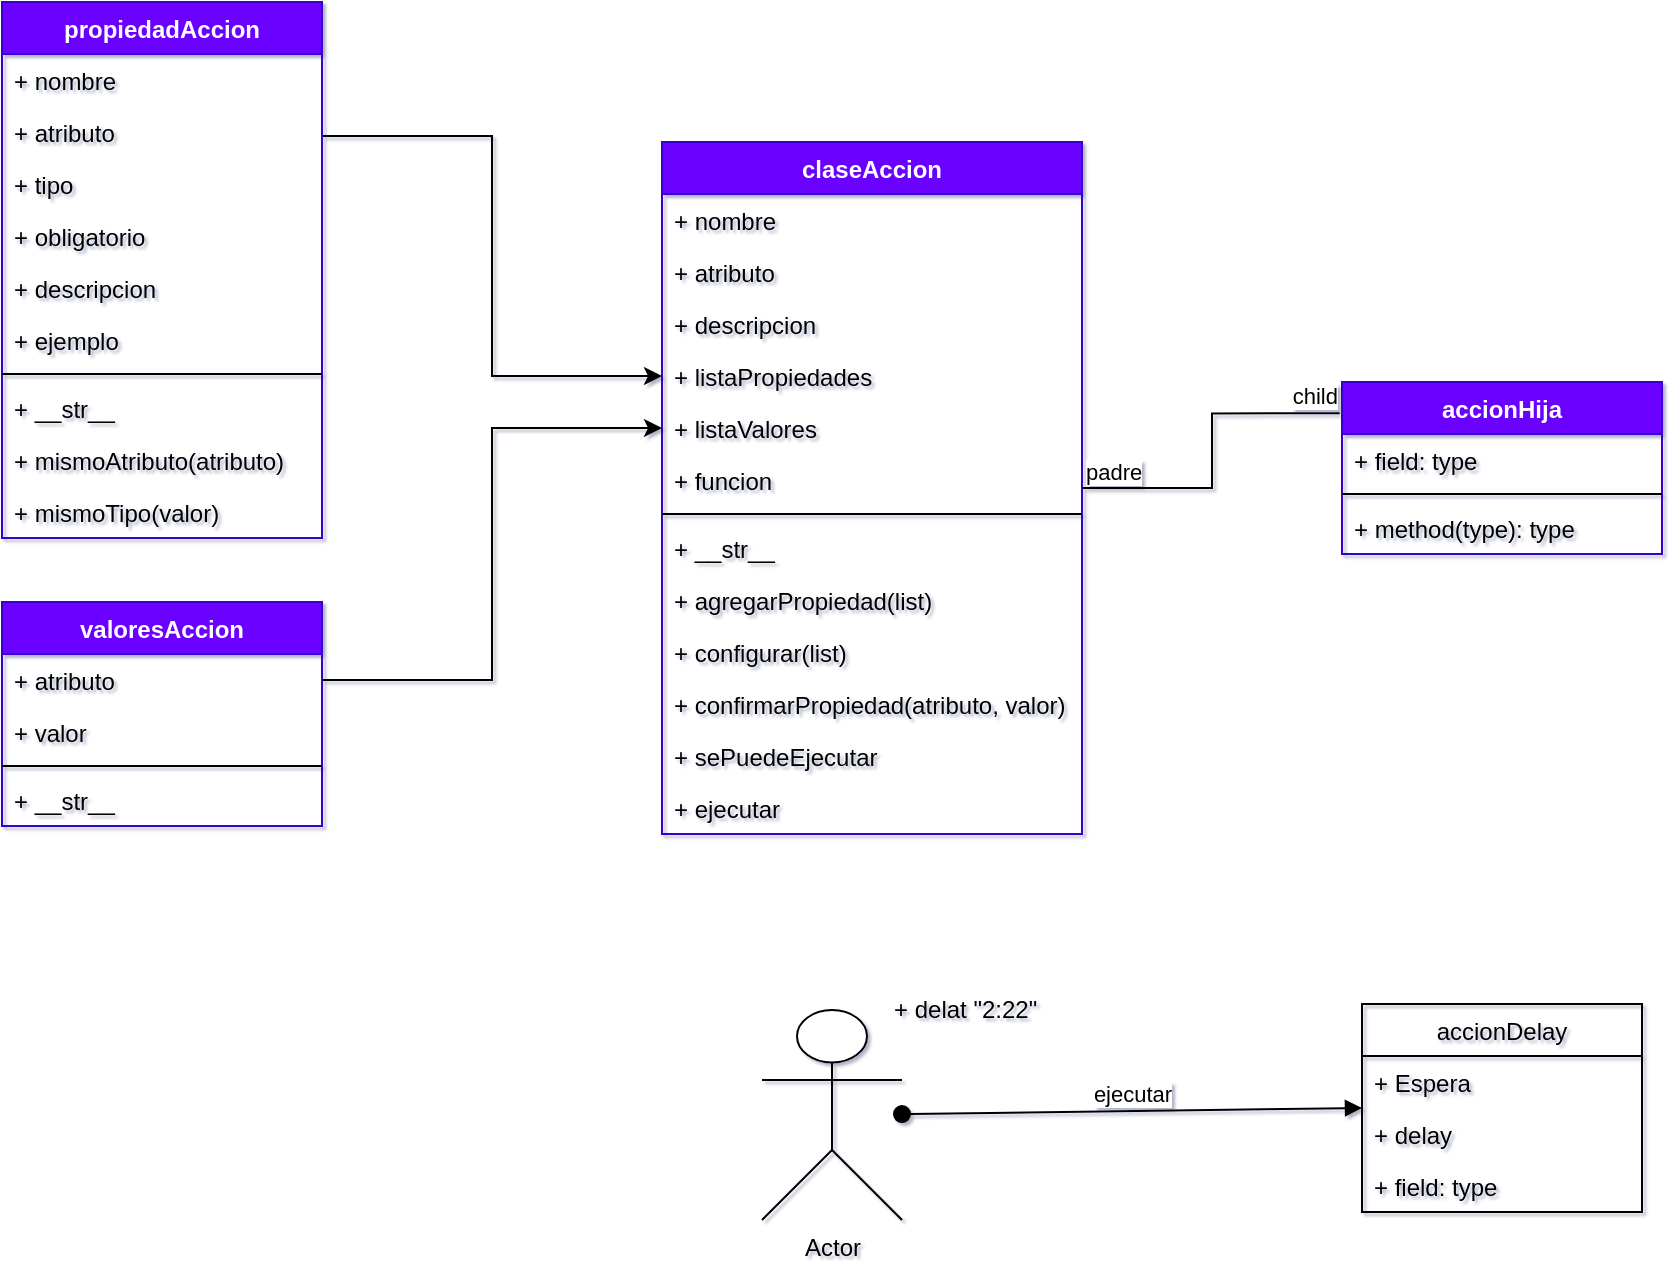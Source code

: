 <mxfile version="16.5.1" type="device" pages="3"><diagram id="oi2iz0X989WS_UaKnVyM" name="Acciones"><mxGraphModel dx="1810" dy="622" grid="1" gridSize="10" guides="1" tooltips="1" connect="1" arrows="1" fold="1" page="1" pageScale="1" pageWidth="827" pageHeight="1169" background="none" math="0" shadow="1"><root><mxCell id="0"/><mxCell id="1" parent="0"/><mxCell id="Bm__FHMcsAavg-5PUhwT-17" style="edgeStyle=orthogonalEdgeStyle;rounded=0;orthogonalLoop=1;jettySize=auto;html=1;exitX=1;exitY=0.25;exitDx=0;exitDy=0;entryX=0;entryY=0.5;entryDx=0;entryDy=0;" parent="1" source="20O0wSMIi-ON0SRybs83-5" target="bi9E89BjMJmNheQijfF9-7" edge="1"><mxGeometry relative="1" as="geometry"/></mxCell><mxCell id="20O0wSMIi-ON0SRybs83-5" value="propiedadAccion" style="swimlane;fontStyle=1;align=center;verticalAlign=top;childLayout=stackLayout;horizontal=1;startSize=26;horizontalStack=0;resizeParent=1;resizeParentMax=0;resizeLast=0;collapsible=1;marginBottom=0;fillColor=#6a00ff;fontColor=#ffffff;strokeColor=#3700CC;" parent="1" vertex="1"><mxGeometry x="-650" y="100" width="160" height="268" as="geometry"/></mxCell><mxCell id="20O0wSMIi-ON0SRybs83-6" value="+ nombre" style="text;strokeColor=none;fillColor=none;align=left;verticalAlign=top;spacingLeft=4;spacingRight=4;overflow=hidden;rotatable=0;points=[[0,0.5],[1,0.5]];portConstraint=eastwest;" parent="20O0wSMIi-ON0SRybs83-5" vertex="1"><mxGeometry y="26" width="160" height="26" as="geometry"/></mxCell><mxCell id="bi9E89BjMJmNheQijfF9-1" value="+ atributo" style="text;strokeColor=none;fillColor=none;align=left;verticalAlign=top;spacingLeft=4;spacingRight=4;overflow=hidden;rotatable=0;points=[[0,0.5],[1,0.5]];portConstraint=eastwest;" parent="20O0wSMIi-ON0SRybs83-5" vertex="1"><mxGeometry y="52" width="160" height="26" as="geometry"/></mxCell><mxCell id="bi9E89BjMJmNheQijfF9-2" value="+ tipo" style="text;strokeColor=none;fillColor=none;align=left;verticalAlign=top;spacingLeft=4;spacingRight=4;overflow=hidden;rotatable=0;points=[[0,0.5],[1,0.5]];portConstraint=eastwest;" parent="20O0wSMIi-ON0SRybs83-5" vertex="1"><mxGeometry y="78" width="160" height="26" as="geometry"/></mxCell><mxCell id="bi9E89BjMJmNheQijfF9-3" value="+ obligatorio" style="text;strokeColor=none;fillColor=none;align=left;verticalAlign=top;spacingLeft=4;spacingRight=4;overflow=hidden;rotatable=0;points=[[0,0.5],[1,0.5]];portConstraint=eastwest;" parent="20O0wSMIi-ON0SRybs83-5" vertex="1"><mxGeometry y="104" width="160" height="26" as="geometry"/></mxCell><mxCell id="bi9E89BjMJmNheQijfF9-4" value="+ descripcion" style="text;strokeColor=none;fillColor=none;align=left;verticalAlign=top;spacingLeft=4;spacingRight=4;overflow=hidden;rotatable=0;points=[[0,0.5],[1,0.5]];portConstraint=eastwest;" parent="20O0wSMIi-ON0SRybs83-5" vertex="1"><mxGeometry y="130" width="160" height="26" as="geometry"/></mxCell><mxCell id="Bm__FHMcsAavg-5PUhwT-12" value="+ ejemplo" style="text;strokeColor=none;fillColor=none;align=left;verticalAlign=top;spacingLeft=4;spacingRight=4;overflow=hidden;rotatable=0;points=[[0,0.5],[1,0.5]];portConstraint=eastwest;" parent="20O0wSMIi-ON0SRybs83-5" vertex="1"><mxGeometry y="156" width="160" height="26" as="geometry"/></mxCell><mxCell id="20O0wSMIi-ON0SRybs83-7" value="" style="line;strokeWidth=1;fillColor=none;align=left;verticalAlign=middle;spacingTop=-1;spacingLeft=3;spacingRight=3;rotatable=0;labelPosition=right;points=[];portConstraint=eastwest;" parent="20O0wSMIi-ON0SRybs83-5" vertex="1"><mxGeometry y="182" width="160" height="8" as="geometry"/></mxCell><mxCell id="20O0wSMIi-ON0SRybs83-8" value="+ __str__" style="text;strokeColor=none;fillColor=none;align=left;verticalAlign=top;spacingLeft=4;spacingRight=4;overflow=hidden;rotatable=0;points=[[0,0.5],[1,0.5]];portConstraint=eastwest;" parent="20O0wSMIi-ON0SRybs83-5" vertex="1"><mxGeometry y="190" width="160" height="26" as="geometry"/></mxCell><mxCell id="Bm__FHMcsAavg-5PUhwT-13" value="+ mismoAtributo(atributo)" style="text;strokeColor=none;fillColor=none;align=left;verticalAlign=top;spacingLeft=4;spacingRight=4;overflow=hidden;rotatable=0;points=[[0,0.5],[1,0.5]];portConstraint=eastwest;" parent="20O0wSMIi-ON0SRybs83-5" vertex="1"><mxGeometry y="216" width="160" height="26" as="geometry"/></mxCell><mxCell id="Bm__FHMcsAavg-5PUhwT-15" value="+ mismoTipo(valor)" style="text;strokeColor=none;fillColor=none;align=left;verticalAlign=top;spacingLeft=4;spacingRight=4;overflow=hidden;rotatable=0;points=[[0,0.5],[1,0.5]];portConstraint=eastwest;" parent="20O0wSMIi-ON0SRybs83-5" vertex="1"><mxGeometry y="242" width="160" height="26" as="geometry"/></mxCell><mxCell id="20O0wSMIi-ON0SRybs83-9" value="claseAccion" style="swimlane;fontStyle=1;align=center;verticalAlign=top;childLayout=stackLayout;horizontal=1;startSize=26;horizontalStack=0;resizeParent=1;resizeParentMax=0;resizeLast=0;collapsible=1;marginBottom=0;fillColor=#6a00ff;fontColor=#ffffff;strokeColor=#3700CC;" parent="1" vertex="1"><mxGeometry x="-320" y="170" width="210" height="346" as="geometry"/></mxCell><mxCell id="20O0wSMIi-ON0SRybs83-10" value="+ nombre" style="text;strokeColor=none;fillColor=none;align=left;verticalAlign=top;spacingLeft=4;spacingRight=4;overflow=hidden;rotatable=0;points=[[0,0.5],[1,0.5]];portConstraint=eastwest;" parent="20O0wSMIi-ON0SRybs83-9" vertex="1"><mxGeometry y="26" width="210" height="26" as="geometry"/></mxCell><mxCell id="bi9E89BjMJmNheQijfF9-5" value="+ atributo" style="text;strokeColor=none;fillColor=none;align=left;verticalAlign=top;spacingLeft=4;spacingRight=4;overflow=hidden;rotatable=0;points=[[0,0.5],[1,0.5]];portConstraint=eastwest;" parent="20O0wSMIi-ON0SRybs83-9" vertex="1"><mxGeometry y="52" width="210" height="26" as="geometry"/></mxCell><mxCell id="bi9E89BjMJmNheQijfF9-6" value="+ descripcion" style="text;strokeColor=none;fillColor=none;align=left;verticalAlign=top;spacingLeft=4;spacingRight=4;overflow=hidden;rotatable=0;points=[[0,0.5],[1,0.5]];portConstraint=eastwest;" parent="20O0wSMIi-ON0SRybs83-9" vertex="1"><mxGeometry y="78" width="210" height="26" as="geometry"/></mxCell><mxCell id="bi9E89BjMJmNheQijfF9-7" value="+ listaPropiedades" style="text;strokeColor=none;fillColor=none;align=left;verticalAlign=top;spacingLeft=4;spacingRight=4;overflow=hidden;rotatable=0;points=[[0,0.5],[1,0.5]];portConstraint=eastwest;" parent="20O0wSMIi-ON0SRybs83-9" vertex="1"><mxGeometry y="104" width="210" height="26" as="geometry"/></mxCell><mxCell id="bQPREwww1oFMUpssGbvb-16" value="+ listaValores" style="text;strokeColor=none;fillColor=none;align=left;verticalAlign=top;spacingLeft=4;spacingRight=4;overflow=hidden;rotatable=0;points=[[0,0.5],[1,0.5]];portConstraint=eastwest;" parent="20O0wSMIi-ON0SRybs83-9" vertex="1"><mxGeometry y="130" width="210" height="26" as="geometry"/></mxCell><mxCell id="Bm__FHMcsAavg-5PUhwT-3" value="+ funcion" style="text;strokeColor=none;fillColor=none;align=left;verticalAlign=top;spacingLeft=4;spacingRight=4;overflow=hidden;rotatable=0;points=[[0,0.5],[1,0.5]];portConstraint=eastwest;" parent="20O0wSMIi-ON0SRybs83-9" vertex="1"><mxGeometry y="156" width="210" height="26" as="geometry"/></mxCell><mxCell id="20O0wSMIi-ON0SRybs83-11" value="" style="line;strokeWidth=1;fillColor=none;align=left;verticalAlign=middle;spacingTop=-1;spacingLeft=3;spacingRight=3;rotatable=0;labelPosition=right;points=[];portConstraint=eastwest;" parent="20O0wSMIi-ON0SRybs83-9" vertex="1"><mxGeometry y="182" width="210" height="8" as="geometry"/></mxCell><mxCell id="bi9E89BjMJmNheQijfF9-9" value="+ __str__" style="text;strokeColor=none;fillColor=none;align=left;verticalAlign=top;spacingLeft=4;spacingRight=4;overflow=hidden;rotatable=0;points=[[0,0.5],[1,0.5]];portConstraint=eastwest;" parent="20O0wSMIi-ON0SRybs83-9" vertex="1"><mxGeometry y="190" width="210" height="26" as="geometry"/></mxCell><mxCell id="20O0wSMIi-ON0SRybs83-12" value="+ agregarPropiedad(list)" style="text;strokeColor=none;fillColor=none;align=left;verticalAlign=top;spacingLeft=4;spacingRight=4;overflow=hidden;rotatable=0;points=[[0,0.5],[1,0.5]];portConstraint=eastwest;" parent="20O0wSMIi-ON0SRybs83-9" vertex="1"><mxGeometry y="216" width="210" height="26" as="geometry"/></mxCell><mxCell id="Bm__FHMcsAavg-5PUhwT-2" value="+ configurar(list)" style="text;strokeColor=none;fillColor=none;align=left;verticalAlign=top;spacingLeft=4;spacingRight=4;overflow=hidden;rotatable=0;points=[[0,0.5],[1,0.5]];portConstraint=eastwest;" parent="20O0wSMIi-ON0SRybs83-9" vertex="1"><mxGeometry y="242" width="210" height="26" as="geometry"/></mxCell><mxCell id="Bm__FHMcsAavg-5PUhwT-4" value="+ confirmarPropiedad(atributo, valor)" style="text;strokeColor=none;fillColor=none;align=left;verticalAlign=top;spacingLeft=4;spacingRight=4;overflow=hidden;rotatable=0;points=[[0,0.5],[1,0.5]];portConstraint=eastwest;" parent="20O0wSMIi-ON0SRybs83-9" vertex="1"><mxGeometry y="268" width="210" height="26" as="geometry"/></mxCell><mxCell id="Bm__FHMcsAavg-5PUhwT-1" value="+ sePuedeEjecutar" style="text;strokeColor=none;fillColor=none;align=left;verticalAlign=top;spacingLeft=4;spacingRight=4;overflow=hidden;rotatable=0;points=[[0,0.5],[1,0.5]];portConstraint=eastwest;" parent="20O0wSMIi-ON0SRybs83-9" vertex="1"><mxGeometry y="294" width="210" height="26" as="geometry"/></mxCell><mxCell id="bQPREwww1oFMUpssGbvb-8" value="+ ejecutar" style="text;strokeColor=none;fillColor=none;align=left;verticalAlign=top;spacingLeft=4;spacingRight=4;overflow=hidden;rotatable=0;points=[[0,0.5],[1,0.5]];portConstraint=eastwest;" parent="20O0wSMIi-ON0SRybs83-9" vertex="1"><mxGeometry y="320" width="210" height="26" as="geometry"/></mxCell><mxCell id="bQPREwww1oFMUpssGbvb-1" value="accionHija" style="swimlane;fontStyle=1;align=center;verticalAlign=top;childLayout=stackLayout;horizontal=1;startSize=26;horizontalStack=0;resizeParent=1;resizeParentMax=0;resizeLast=0;collapsible=1;marginBottom=0;fillColor=#6a00ff;fontColor=#ffffff;strokeColor=#3700CC;" parent="1" vertex="1"><mxGeometry x="20" y="290" width="160" height="86" as="geometry"/></mxCell><mxCell id="bQPREwww1oFMUpssGbvb-2" value="+ field: type" style="text;strokeColor=none;fillColor=none;align=left;verticalAlign=top;spacingLeft=4;spacingRight=4;overflow=hidden;rotatable=0;points=[[0,0.5],[1,0.5]];portConstraint=eastwest;" parent="bQPREwww1oFMUpssGbvb-1" vertex="1"><mxGeometry y="26" width="160" height="26" as="geometry"/></mxCell><mxCell id="bQPREwww1oFMUpssGbvb-3" value="" style="line;strokeWidth=1;fillColor=none;align=left;verticalAlign=middle;spacingTop=-1;spacingLeft=3;spacingRight=3;rotatable=0;labelPosition=right;points=[];portConstraint=eastwest;" parent="bQPREwww1oFMUpssGbvb-1" vertex="1"><mxGeometry y="52" width="160" height="8" as="geometry"/></mxCell><mxCell id="bQPREwww1oFMUpssGbvb-4" value="+ method(type): type" style="text;strokeColor=none;fillColor=none;align=left;verticalAlign=top;spacingLeft=4;spacingRight=4;overflow=hidden;rotatable=0;points=[[0,0.5],[1,0.5]];portConstraint=eastwest;" parent="bQPREwww1oFMUpssGbvb-1" vertex="1"><mxGeometry y="60" width="160" height="26" as="geometry"/></mxCell><mxCell id="bQPREwww1oFMUpssGbvb-5" value="" style="endArrow=none;html=1;edgeStyle=orthogonalEdgeStyle;rounded=0;entryX=-0.007;entryY=0.182;entryDx=0;entryDy=0;entryPerimeter=0;" parent="1" source="20O0wSMIi-ON0SRybs83-9" target="bQPREwww1oFMUpssGbvb-1" edge="1"><mxGeometry relative="1" as="geometry"><mxPoint x="-80" y="210" as="sourcePoint"/><mxPoint y="301" as="targetPoint"/></mxGeometry></mxCell><mxCell id="bQPREwww1oFMUpssGbvb-6" value="padre" style="edgeLabel;resizable=0;html=1;align=left;verticalAlign=bottom;" parent="bQPREwww1oFMUpssGbvb-5" connectable="0" vertex="1"><mxGeometry x="-1" relative="1" as="geometry"/></mxCell><mxCell id="bQPREwww1oFMUpssGbvb-7" value="child" style="edgeLabel;resizable=0;html=1;align=right;verticalAlign=bottom;" parent="bQPREwww1oFMUpssGbvb-5" connectable="0" vertex="1"><mxGeometry x="1" relative="1" as="geometry"/></mxCell><mxCell id="bQPREwww1oFMUpssGbvb-9" value="accionDelay" style="swimlane;fontStyle=0;childLayout=stackLayout;horizontal=1;startSize=26;fillColor=none;horizontalStack=0;resizeParent=1;resizeParentMax=0;resizeLast=0;collapsible=1;marginBottom=0;" parent="1" vertex="1"><mxGeometry x="30" y="601" width="140" height="104" as="geometry"><mxRectangle x="210" y="290" width="90" height="26" as="alternateBounds"/></mxGeometry></mxCell><mxCell id="bQPREwww1oFMUpssGbvb-10" value="+ Espera" style="text;strokeColor=none;fillColor=none;align=left;verticalAlign=top;spacingLeft=4;spacingRight=4;overflow=hidden;rotatable=0;points=[[0,0.5],[1,0.5]];portConstraint=eastwest;" parent="bQPREwww1oFMUpssGbvb-9" vertex="1"><mxGeometry y="26" width="140" height="26" as="geometry"/></mxCell><mxCell id="bQPREwww1oFMUpssGbvb-11" value="+ delay" style="text;strokeColor=none;fillColor=none;align=left;verticalAlign=top;spacingLeft=4;spacingRight=4;overflow=hidden;rotatable=0;points=[[0,0.5],[1,0.5]];portConstraint=eastwest;" parent="bQPREwww1oFMUpssGbvb-9" vertex="1"><mxGeometry y="52" width="140" height="26" as="geometry"/></mxCell><mxCell id="bQPREwww1oFMUpssGbvb-12" value="+ field: type" style="text;strokeColor=none;fillColor=none;align=left;verticalAlign=top;spacingLeft=4;spacingRight=4;overflow=hidden;rotatable=0;points=[[0,0.5],[1,0.5]];portConstraint=eastwest;" parent="bQPREwww1oFMUpssGbvb-9" vertex="1"><mxGeometry y="78" width="140" height="26" as="geometry"/></mxCell><mxCell id="bQPREwww1oFMUpssGbvb-13" value="Actor" style="shape=umlActor;verticalLabelPosition=bottom;verticalAlign=top;html=1;" parent="1" vertex="1"><mxGeometry x="-270" y="604" width="70" height="105" as="geometry"/></mxCell><mxCell id="bQPREwww1oFMUpssGbvb-14" value="ejecutar" style="html=1;verticalAlign=bottom;startArrow=oval;startFill=1;endArrow=block;startSize=8;rounded=0;entryX=0;entryY=0.5;entryDx=0;entryDy=0;" parent="1" source="bQPREwww1oFMUpssGbvb-13" target="bQPREwww1oFMUpssGbvb-9" edge="1"><mxGeometry width="60" relative="1" as="geometry"><mxPoint x="-150" y="550" as="sourcePoint"/><mxPoint x="-90" y="550" as="targetPoint"/></mxGeometry></mxCell><mxCell id="bQPREwww1oFMUpssGbvb-15" value="+ delat &quot;2:22&quot;" style="text;strokeColor=none;fillColor=none;align=left;verticalAlign=top;spacingLeft=4;spacingRight=4;overflow=hidden;rotatable=0;points=[[0,0.5],[1,0.5]];portConstraint=eastwest;" parent="1" vertex="1"><mxGeometry x="-210" y="590" width="100" height="26" as="geometry"/></mxCell><mxCell id="bQPREwww1oFMUpssGbvb-17" value="valoresAccion" style="swimlane;fontStyle=1;align=center;verticalAlign=top;childLayout=stackLayout;horizontal=1;startSize=26;horizontalStack=0;resizeParent=1;resizeParentMax=0;resizeLast=0;collapsible=1;marginBottom=0;fillColor=#6a00ff;fontColor=#ffffff;strokeColor=#3700CC;" parent="1" vertex="1"><mxGeometry x="-650" y="400" width="160" height="112" as="geometry"/></mxCell><mxCell id="bQPREwww1oFMUpssGbvb-18" value="+ atributo" style="text;strokeColor=none;fillColor=none;align=left;verticalAlign=top;spacingLeft=4;spacingRight=4;overflow=hidden;rotatable=0;points=[[0,0.5],[1,0.5]];portConstraint=eastwest;" parent="bQPREwww1oFMUpssGbvb-17" vertex="1"><mxGeometry y="26" width="160" height="26" as="geometry"/></mxCell><mxCell id="bQPREwww1oFMUpssGbvb-21" value="+ valor" style="text;strokeColor=none;fillColor=none;align=left;verticalAlign=top;spacingLeft=4;spacingRight=4;overflow=hidden;rotatable=0;points=[[0,0.5],[1,0.5]];portConstraint=eastwest;" parent="bQPREwww1oFMUpssGbvb-17" vertex="1"><mxGeometry y="52" width="160" height="26" as="geometry"/></mxCell><mxCell id="bQPREwww1oFMUpssGbvb-19" value="" style="line;strokeWidth=1;fillColor=none;align=left;verticalAlign=middle;spacingTop=-1;spacingLeft=3;spacingRight=3;rotatable=0;labelPosition=right;points=[];portConstraint=eastwest;" parent="bQPREwww1oFMUpssGbvb-17" vertex="1"><mxGeometry y="78" width="160" height="8" as="geometry"/></mxCell><mxCell id="bQPREwww1oFMUpssGbvb-20" value="+ __str__" style="text;strokeColor=none;fillColor=none;align=left;verticalAlign=top;spacingLeft=4;spacingRight=4;overflow=hidden;rotatable=0;points=[[0,0.5],[1,0.5]];portConstraint=eastwest;" parent="bQPREwww1oFMUpssGbvb-17" vertex="1"><mxGeometry y="86" width="160" height="26" as="geometry"/></mxCell><mxCell id="Bm__FHMcsAavg-5PUhwT-14" style="edgeStyle=orthogonalEdgeStyle;rounded=0;orthogonalLoop=1;jettySize=auto;html=1;exitX=1;exitY=0.5;exitDx=0;exitDy=0;" parent="1" source="bQPREwww1oFMUpssGbvb-18" target="bQPREwww1oFMUpssGbvb-16" edge="1"><mxGeometry relative="1" as="geometry"/></mxCell></root></mxGraphModel></diagram><diagram id="AsilnWkD_nKg9oxNhaEv" name="Folder"><mxGraphModel dx="983" dy="622" grid="1" gridSize="10" guides="1" tooltips="1" connect="1" arrows="1" fold="1" page="1" pageScale="1" pageWidth="850" pageHeight="1400" math="0" shadow="0"><root><mxCell id="oh8pUgTOBd6Ypek4nAEk-0"/><mxCell id="oh8pUgTOBd6Ypek4nAEk-1" parent="oh8pUgTOBd6Ypek4nAEk-0"/><mxCell id="oh8pUgTOBd6Ypek4nAEk-7" style="edgeStyle=orthogonalEdgeStyle;rounded=0;orthogonalLoop=1;jettySize=auto;html=1;exitX=0.5;exitY=1;exitDx=0;exitDy=0;entryX=0.5;entryY=0;entryDx=0;entryDy=0;" parent="oh8pUgTOBd6Ypek4nAEk-1" source="oh8pUgTOBd6Ypek4nAEk-2" target="oh8pUgTOBd6Ypek4nAEk-3" edge="1"><mxGeometry relative="1" as="geometry"/></mxCell><mxCell id="oh8pUgTOBd6Ypek4nAEk-8" style="edgeStyle=orthogonalEdgeStyle;rounded=0;orthogonalLoop=1;jettySize=auto;html=1;exitX=0.5;exitY=1;exitDx=0;exitDy=0;entryX=0.5;entryY=0;entryDx=0;entryDy=0;" parent="oh8pUgTOBd6Ypek4nAEk-1" source="oh8pUgTOBd6Ypek4nAEk-2" target="oh8pUgTOBd6Ypek4nAEk-4" edge="1"><mxGeometry relative="1" as="geometry"/></mxCell><mxCell id="oh8pUgTOBd6Ypek4nAEk-9" style="edgeStyle=orthogonalEdgeStyle;rounded=0;orthogonalLoop=1;jettySize=auto;html=1;exitX=0.5;exitY=1;exitDx=0;exitDy=0;entryX=0.5;entryY=0;entryDx=0;entryDy=0;" parent="oh8pUgTOBd6Ypek4nAEk-1" source="oh8pUgTOBd6Ypek4nAEk-2" target="oh8pUgTOBd6Ypek4nAEk-5" edge="1"><mxGeometry relative="1" as="geometry"/></mxCell><mxCell id="oh8pUgTOBd6Ypek4nAEk-10" style="edgeStyle=orthogonalEdgeStyle;rounded=0;orthogonalLoop=1;jettySize=auto;html=1;exitX=0.5;exitY=1;exitDx=0;exitDy=0;entryX=0.5;entryY=0;entryDx=0;entryDy=0;" parent="oh8pUgTOBd6Ypek4nAEk-1" source="oh8pUgTOBd6Ypek4nAEk-2" target="oh8pUgTOBd6Ypek4nAEk-6" edge="1"><mxGeometry relative="1" as="geometry"/></mxCell><mxCell id="oh8pUgTOBd6Ypek4nAEk-2" value="perfil" style="ellipse;whiteSpace=wrap;html=1;aspect=fixed;" parent="oh8pUgTOBd6Ypek4nAEk-1" vertex="1"><mxGeometry x="350" y="220" width="80" height="80" as="geometry"/></mxCell><mxCell id="oh8pUgTOBd6Ypek4nAEk-3" value="" style="ellipse;whiteSpace=wrap;html=1;aspect=fixed;" parent="oh8pUgTOBd6Ypek4nAEk-1" vertex="1"><mxGeometry x="160" y="380" width="80" height="80" as="geometry"/></mxCell><mxCell id="oh8pUgTOBd6Ypek4nAEk-14" style="edgeStyle=orthogonalEdgeStyle;rounded=0;orthogonalLoop=1;jettySize=auto;html=1;exitX=0.5;exitY=1;exitDx=0;exitDy=0;entryX=0.5;entryY=0;entryDx=0;entryDy=0;" parent="oh8pUgTOBd6Ypek4nAEk-1" source="oh8pUgTOBd6Ypek4nAEk-4" target="oh8pUgTOBd6Ypek4nAEk-11" edge="1"><mxGeometry relative="1" as="geometry"/></mxCell><mxCell id="oh8pUgTOBd6Ypek4nAEk-15" style="edgeStyle=orthogonalEdgeStyle;rounded=0;orthogonalLoop=1;jettySize=auto;html=1;exitX=0.5;exitY=1;exitDx=0;exitDy=0;entryX=0.5;entryY=0;entryDx=0;entryDy=0;" parent="oh8pUgTOBd6Ypek4nAEk-1" source="oh8pUgTOBd6Ypek4nAEk-4" target="oh8pUgTOBd6Ypek4nAEk-12" edge="1"><mxGeometry relative="1" as="geometry"/></mxCell><mxCell id="oh8pUgTOBd6Ypek4nAEk-16" style="edgeStyle=orthogonalEdgeStyle;rounded=0;orthogonalLoop=1;jettySize=auto;html=1;exitX=0.5;exitY=1;exitDx=0;exitDy=0;" parent="oh8pUgTOBd6Ypek4nAEk-1" source="oh8pUgTOBd6Ypek4nAEk-4" target="oh8pUgTOBd6Ypek4nAEk-13" edge="1"><mxGeometry relative="1" as="geometry"/></mxCell><mxCell id="oh8pUgTOBd6Ypek4nAEk-4" value="Folder" style="ellipse;whiteSpace=wrap;html=1;aspect=fixed;" parent="oh8pUgTOBd6Ypek4nAEk-1" vertex="1"><mxGeometry x="280" y="380" width="80" height="80" as="geometry"/></mxCell><mxCell id="oh8pUgTOBd6Ypek4nAEk-5" value="3" style="ellipse;whiteSpace=wrap;html=1;aspect=fixed;" parent="oh8pUgTOBd6Ypek4nAEk-1" vertex="1"><mxGeometry x="390" y="380" width="80" height="80" as="geometry"/></mxCell><mxCell id="oh8pUgTOBd6Ypek4nAEk-6" value="" style="ellipse;whiteSpace=wrap;html=1;aspect=fixed;" parent="oh8pUgTOBd6Ypek4nAEk-1" vertex="1"><mxGeometry x="510" y="380" width="80" height="80" as="geometry"/></mxCell><mxCell id="oh8pUgTOBd6Ypek4nAEk-37" style="edgeStyle=orthogonalEdgeStyle;rounded=0;orthogonalLoop=1;jettySize=auto;html=1;exitX=0.5;exitY=1;exitDx=0;exitDy=0;entryX=0.4;entryY=0.1;entryDx=0;entryDy=0;entryPerimeter=0;" parent="oh8pUgTOBd6Ypek4nAEk-1" source="oh8pUgTOBd6Ypek4nAEk-11" target="oh8pUgTOBd6Ypek4nAEk-36" edge="1"><mxGeometry relative="1" as="geometry"/></mxCell><mxCell id="oh8pUgTOBd6Ypek4nAEk-38" style="edgeStyle=orthogonalEdgeStyle;rounded=0;orthogonalLoop=1;jettySize=auto;html=1;exitX=0.5;exitY=1;exitDx=0;exitDy=0;entryX=0.4;entryY=0.1;entryDx=0;entryDy=0;entryPerimeter=0;" parent="oh8pUgTOBd6Ypek4nAEk-1" source="oh8pUgTOBd6Ypek4nAEk-11" target="oh8pUgTOBd6Ypek4nAEk-34" edge="1"><mxGeometry relative="1" as="geometry"/></mxCell><mxCell id="oh8pUgTOBd6Ypek4nAEk-39" style="edgeStyle=orthogonalEdgeStyle;rounded=0;orthogonalLoop=1;jettySize=auto;html=1;exitX=0.5;exitY=1;exitDx=0;exitDy=0;entryX=0.535;entryY=0.099;entryDx=0;entryDy=0;entryPerimeter=0;" parent="oh8pUgTOBd6Ypek4nAEk-1" source="oh8pUgTOBd6Ypek4nAEk-11" target="oh8pUgTOBd6Ypek4nAEk-35" edge="1"><mxGeometry relative="1" as="geometry"/></mxCell><mxCell id="oh8pUgTOBd6Ypek4nAEk-11" value="" style="ellipse;whiteSpace=wrap;html=1;aspect=fixed;" parent="oh8pUgTOBd6Ypek4nAEk-1" vertex="1"><mxGeometry x="190" y="539" width="80" height="80" as="geometry"/></mxCell><mxCell id="oh8pUgTOBd6Ypek4nAEk-12" value="" style="ellipse;whiteSpace=wrap;html=1;aspect=fixed;" parent="oh8pUgTOBd6Ypek4nAEk-1" vertex="1"><mxGeometry x="280" y="539" width="80" height="80" as="geometry"/></mxCell><mxCell id="oh8pUgTOBd6Ypek4nAEk-13" value="" style="ellipse;whiteSpace=wrap;html=1;aspect=fixed;" parent="oh8pUgTOBd6Ypek4nAEk-1" vertex="1"><mxGeometry x="370" y="539" width="80" height="80" as="geometry"/></mxCell><mxCell id="oh8pUgTOBd6Ypek4nAEk-23" value="folder" style="swimlane;fontStyle=1;align=center;verticalAlign=top;childLayout=stackLayout;horizontal=1;startSize=26;horizontalStack=0;resizeParent=1;resizeParentMax=0;resizeLast=0;collapsible=1;marginBottom=0;" parent="oh8pUgTOBd6Ypek4nAEk-1" vertex="1"><mxGeometry x="610" y="180" width="160" height="112" as="geometry"/></mxCell><mxCell id="oh8pUgTOBd6Ypek4nAEk-24" value="+ nombre" style="text;strokeColor=none;fillColor=none;align=left;verticalAlign=top;spacingLeft=4;spacingRight=4;overflow=hidden;rotatable=0;points=[[0,0.5],[1,0.5]];portConstraint=eastwest;" parent="oh8pUgTOBd6Ypek4nAEk-23" vertex="1"><mxGeometry y="26" width="160" height="26" as="geometry"/></mxCell><mxCell id="oh8pUgTOBd6Ypek4nAEk-27" value="+ padre" style="text;strokeColor=none;fillColor=none;align=left;verticalAlign=top;spacingLeft=4;spacingRight=4;overflow=hidden;rotatable=0;points=[[0,0.5],[1,0.5]];portConstraint=eastwest;" parent="oh8pUgTOBd6Ypek4nAEk-23" vertex="1"><mxGeometry y="52" width="160" height="26" as="geometry"/></mxCell><mxCell id="oh8pUgTOBd6Ypek4nAEk-25" value="" style="line;strokeWidth=1;fillColor=none;align=left;verticalAlign=middle;spacingTop=-1;spacingLeft=3;spacingRight=3;rotatable=0;labelPosition=right;points=[];portConstraint=eastwest;" parent="oh8pUgTOBd6Ypek4nAEk-23" vertex="1"><mxGeometry y="78" width="160" height="8" as="geometry"/></mxCell><mxCell id="oh8pUgTOBd6Ypek4nAEk-26" value="+ busarHijo" style="text;strokeColor=none;fillColor=none;align=left;verticalAlign=top;spacingLeft=4;spacingRight=4;overflow=hidden;rotatable=0;points=[[0,0.5],[1,0.5]];portConstraint=eastwest;" parent="oh8pUgTOBd6Ypek4nAEk-23" vertex="1"><mxGeometry y="86" width="160" height="26" as="geometry"/></mxCell><mxCell id="oh8pUgTOBd6Ypek4nAEk-28" value="accion" style="swimlane;fontStyle=1;align=center;verticalAlign=top;childLayout=stackLayout;horizontal=1;startSize=26;horizontalStack=0;resizeParent=1;resizeParentMax=0;resizeLast=0;collapsible=1;marginBottom=0;" parent="oh8pUgTOBd6Ypek4nAEk-1" vertex="1"><mxGeometry x="650" y="350" width="160" height="86" as="geometry"/></mxCell><mxCell id="oh8pUgTOBd6Ypek4nAEk-29" value="+ field: type" style="text;strokeColor=none;fillColor=none;align=left;verticalAlign=top;spacingLeft=4;spacingRight=4;overflow=hidden;rotatable=0;points=[[0,0.5],[1,0.5]];portConstraint=eastwest;" parent="oh8pUgTOBd6Ypek4nAEk-28" vertex="1"><mxGeometry y="26" width="160" height="26" as="geometry"/></mxCell><mxCell id="oh8pUgTOBd6Ypek4nAEk-30" value="" style="line;strokeWidth=1;fillColor=none;align=left;verticalAlign=middle;spacingTop=-1;spacingLeft=3;spacingRight=3;rotatable=0;labelPosition=right;points=[];portConstraint=eastwest;" parent="oh8pUgTOBd6Ypek4nAEk-28" vertex="1"><mxGeometry y="52" width="160" height="8" as="geometry"/></mxCell><mxCell id="oh8pUgTOBd6Ypek4nAEk-31" value="+ method(type): type" style="text;strokeColor=none;fillColor=none;align=left;verticalAlign=top;spacingLeft=4;spacingRight=4;overflow=hidden;rotatable=0;points=[[0,0.5],[1,0.5]];portConstraint=eastwest;" parent="oh8pUgTOBd6Ypek4nAEk-28" vertex="1"><mxGeometry y="60" width="160" height="26" as="geometry"/></mxCell><mxCell id="oh8pUgTOBd6Ypek4nAEk-34" value="Dispositivo2" style="ellipse;shape=cloud;whiteSpace=wrap;html=1;" parent="oh8pUgTOBd6Ypek4nAEk-1" vertex="1"><mxGeometry x="195" y="680" width="90" height="60" as="geometry"/></mxCell><mxCell id="oh8pUgTOBd6Ypek4nAEk-35" value="Dispositivo3" style="ellipse;shape=cloud;whiteSpace=wrap;html=1;" parent="oh8pUgTOBd6Ypek4nAEk-1" vertex="1"><mxGeometry x="285" y="680" width="90" height="60" as="geometry"/></mxCell><mxCell id="oh8pUgTOBd6Ypek4nAEk-36" value="Dispositivo1" style="ellipse;shape=cloud;whiteSpace=wrap;html=1;" parent="oh8pUgTOBd6Ypek4nAEk-1" vertex="1"><mxGeometry x="100" y="680" width="90" height="60" as="geometry"/></mxCell></root></mxGraphModel></diagram><diagram id="AmT1aJIi1TZ9v0uvENTB" name="Botones"><mxGraphModel dx="1833" dy="622" grid="1" gridSize="10" guides="1" tooltips="1" connect="1" arrows="1" fold="1" page="1" pageScale="1" pageWidth="850" pageHeight="1400" math="0" shadow="0"><root><mxCell id="X2jwXm4h4C7Jd7pNVD44-0"/><mxCell id="X2jwXm4h4C7Jd7pNVD44-1" parent="X2jwXm4h4C7Jd7pNVD44-0"/><mxCell id="X2jwXm4h4C7Jd7pNVD44-2" value="boton" style="swimlane;fontStyle=1;align=center;verticalAlign=top;childLayout=stackLayout;horizontal=1;startSize=26;horizontalStack=0;resizeParent=1;resizeParentMax=0;resizeLast=0;collapsible=1;marginBottom=0;fillColor=#6a00ff;strokeColor=#3700CC;fontColor=#ffffff;" vertex="1" parent="X2jwXm4h4C7Jd7pNVD44-1"><mxGeometry x="-40" y="122" width="160" height="242" as="geometry"/></mxCell><mxCell id="X2jwXm4h4C7Jd7pNVD44-3" value="+ nombre" style="text;strokeColor=none;fillColor=none;align=left;verticalAlign=top;spacingLeft=4;spacingRight=4;overflow=hidden;rotatable=0;points=[[0,0.5],[1,0.5]];portConstraint=eastwest;" vertex="1" parent="X2jwXm4h4C7Jd7pNVD44-2"><mxGeometry y="26" width="160" height="26" as="geometry"/></mxCell><mxCell id="X2jwXm4h4C7Jd7pNVD44-6" value="+ key" style="text;strokeColor=none;fillColor=none;align=left;verticalAlign=top;spacingLeft=4;spacingRight=4;overflow=hidden;rotatable=0;points=[[0,0.5],[1,0.5]];portConstraint=eastwest;" vertex="1" parent="X2jwXm4h4C7Jd7pNVD44-2"><mxGeometry y="52" width="160" height="26" as="geometry"/></mxCell><mxCell id="X2jwXm4h4C7Jd7pNVD44-17" value="+ opciones" style="text;strokeColor=none;fillColor=none;align=left;verticalAlign=top;spacingLeft=4;spacingRight=4;overflow=hidden;rotatable=0;points=[[0,0.5],[1,0.5]];portConstraint=eastwest;" vertex="1" parent="X2jwXm4h4C7Jd7pNVD44-2"><mxGeometry y="78" width="160" height="26" as="geometry"/></mxCell><mxCell id="X2jwXm4h4C7Jd7pNVD44-18" value="+ accion" style="text;strokeColor=none;fillColor=none;align=left;verticalAlign=top;spacingLeft=4;spacingRight=4;overflow=hidden;rotatable=0;points=[[0,0.5],[1,0.5]];portConstraint=eastwest;" vertex="1" parent="X2jwXm4h4C7Jd7pNVD44-2"><mxGeometry y="104" width="160" height="26" as="geometry"/></mxCell><mxCell id="qoHn5jIIxrteEwCDkLda-0" value="+ opciones" style="text;strokeColor=none;fillColor=none;align=left;verticalAlign=top;spacingLeft=4;spacingRight=4;overflow=hidden;rotatable=0;points=[[0,0.5],[1,0.5]];portConstraint=eastwest;" vertex="1" parent="X2jwXm4h4C7Jd7pNVD44-2"><mxGeometry y="130" width="160" height="26" as="geometry"/></mxCell><mxCell id="ekqB-zEkag59gH0lA_RN-29" value="+ macroSolisita" style="text;strokeColor=none;fillColor=none;align=left;verticalAlign=top;spacingLeft=4;spacingRight=4;overflow=hidden;rotatable=0;points=[[0,0.5],[1,0.5]];portConstraint=eastwest;" vertex="1" parent="X2jwXm4h4C7Jd7pNVD44-2"><mxGeometry y="156" width="160" height="26" as="geometry"/></mxCell><mxCell id="ekqB-zEkag59gH0lA_RN-27" value="+ macroRespuesta" style="text;strokeColor=none;fillColor=none;align=left;verticalAlign=top;spacingLeft=4;spacingRight=4;overflow=hidden;rotatable=0;points=[[0,0.5],[1,0.5]];portConstraint=eastwest;" vertex="1" parent="X2jwXm4h4C7Jd7pNVD44-2"><mxGeometry y="182" width="160" height="26" as="geometry"/></mxCell><mxCell id="X2jwXm4h4C7Jd7pNVD44-4" value="" style="line;strokeWidth=1;fillColor=none;align=left;verticalAlign=middle;spacingTop=-1;spacingLeft=3;spacingRight=3;rotatable=0;labelPosition=right;points=[];portConstraint=eastwest;" vertex="1" parent="X2jwXm4h4C7Jd7pNVD44-2"><mxGeometry y="208" width="160" height="8" as="geometry"/></mxCell><mxCell id="X2jwXm4h4C7Jd7pNVD44-5" value="+ method(type): type" style="text;strokeColor=none;fillColor=none;align=left;verticalAlign=top;spacingLeft=4;spacingRight=4;overflow=hidden;rotatable=0;points=[[0,0.5],[1,0.5]];portConstraint=eastwest;" vertex="1" parent="X2jwXm4h4C7Jd7pNVD44-2"><mxGeometry y="216" width="160" height="26" as="geometry"/></mxCell><mxCell id="X2jwXm4h4C7Jd7pNVD44-7" value="botonStream" style="swimlane;fontStyle=1;align=center;verticalAlign=top;childLayout=stackLayout;horizontal=1;startSize=26;horizontalStack=0;resizeParent=1;resizeParentMax=0;resizeLast=0;collapsible=1;marginBottom=0;fillColor=#6a00ff;fontColor=#ffffff;strokeColor=#3700CC;" vertex="1" parent="X2jwXm4h4C7Jd7pNVD44-1"><mxGeometry x="460" y="200" width="160" height="164" as="geometry"/></mxCell><mxCell id="X2jwXm4h4C7Jd7pNVD44-8" value="+ titulo(str)" style="text;strokeColor=none;fillColor=none;align=left;verticalAlign=top;spacingLeft=4;spacingRight=4;overflow=hidden;rotatable=0;points=[[0,0.5],[1,0.5]];portConstraint=eastwest;" vertex="1" parent="X2jwXm4h4C7Jd7pNVD44-7"><mxGeometry y="26" width="160" height="26" as="geometry"/></mxCell><mxCell id="ekqB-zEkag59gH0lA_RN-5" value="+ opcionesTitulo" style="text;strokeColor=none;fillColor=none;align=left;verticalAlign=top;spacingLeft=4;spacingRight=4;overflow=hidden;rotatable=0;points=[[0,0.5],[1,0.5]];portConstraint=eastwest;" vertex="1" parent="X2jwXm4h4C7Jd7pNVD44-7"><mxGeometry y="52" width="160" height="26" as="geometry"/></mxCell><mxCell id="ekqB-zEkag59gH0lA_RN-16" value="+ imagen(url)" style="text;strokeColor=none;fillColor=none;align=left;verticalAlign=top;spacingLeft=4;spacingRight=4;overflow=hidden;rotatable=0;points=[[0,0.5],[1,0.5]];portConstraint=eastwest;" vertex="1" parent="X2jwXm4h4C7Jd7pNVD44-7"><mxGeometry y="78" width="160" height="26" as="geometry"/></mxCell><mxCell id="ekqB-zEkag59gH0lA_RN-17" value="+ opcionesImagene" style="text;strokeColor=none;fillColor=none;align=left;verticalAlign=top;spacingLeft=4;spacingRight=4;overflow=hidden;rotatable=0;points=[[0,0.5],[1,0.5]];portConstraint=eastwest;" vertex="1" parent="X2jwXm4h4C7Jd7pNVD44-7"><mxGeometry y="104" width="160" height="26" as="geometry"/></mxCell><mxCell id="X2jwXm4h4C7Jd7pNVD44-9" value="" style="line;strokeWidth=1;fillColor=none;align=left;verticalAlign=middle;spacingTop=-1;spacingLeft=3;spacingRight=3;rotatable=0;labelPosition=right;points=[];portConstraint=eastwest;" vertex="1" parent="X2jwXm4h4C7Jd7pNVD44-7"><mxGeometry y="130" width="160" height="8" as="geometry"/></mxCell><mxCell id="X2jwXm4h4C7Jd7pNVD44-10" value="+ method(type): type" style="text;strokeColor=none;fillColor=none;align=left;verticalAlign=top;spacingLeft=4;spacingRight=4;overflow=hidden;rotatable=0;points=[[0,0.5],[1,0.5]];portConstraint=eastwest;" vertex="1" parent="X2jwXm4h4C7Jd7pNVD44-7"><mxGeometry y="138" width="160" height="26" as="geometry"/></mxCell><mxCell id="X2jwXm4h4C7Jd7pNVD44-11" value="" style="endArrow=none;html=1;edgeStyle=orthogonalEdgeStyle;rounded=0;entryX=-0.002;entryY=0.098;entryDx=0;entryDy=0;entryPerimeter=0;" edge="1" parent="X2jwXm4h4C7Jd7pNVD44-1" source="X2jwXm4h4C7Jd7pNVD44-2" target="X2jwXm4h4C7Jd7pNVD44-7"><mxGeometry relative="1" as="geometry"><mxPoint x="200" y="214" as="sourcePoint"/><mxPoint x="340" y="230" as="targetPoint"/></mxGeometry></mxCell><mxCell id="X2jwXm4h4C7Jd7pNVD44-12" value="padre" style="edgeLabel;resizable=0;html=1;align=left;verticalAlign=bottom;" connectable="0" vertex="1" parent="X2jwXm4h4C7Jd7pNVD44-11"><mxGeometry x="-1" relative="1" as="geometry"/></mxCell><mxCell id="X2jwXm4h4C7Jd7pNVD44-13" value="hijo" style="edgeLabel;resizable=0;html=1;align=right;verticalAlign=bottom;" connectable="0" vertex="1" parent="X2jwXm4h4C7Jd7pNVD44-11"><mxGeometry x="1" relative="1" as="geometry"/></mxCell><mxCell id="ekqB-zEkag59gH0lA_RN-6" style="edgeStyle=orthogonalEdgeStyle;rounded=0;orthogonalLoop=1;jettySize=auto;html=1;entryX=0;entryY=0.5;entryDx=0;entryDy=0;" edge="1" parent="X2jwXm4h4C7Jd7pNVD44-1" source="ekqB-zEkag59gH0lA_RN-0" target="ekqB-zEkag59gH0lA_RN-5"><mxGeometry relative="1" as="geometry"/></mxCell><mxCell id="ekqB-zEkag59gH0lA_RN-0" value="opcionesTitulo" style="swimlane;fontStyle=1;align=center;verticalAlign=top;childLayout=stackLayout;horizontal=1;startSize=26;horizontalStack=0;resizeParent=1;resizeParentMax=0;resizeLast=0;collapsible=1;marginBottom=0;fillColor=#6a00ff;fontColor=#ffffff;strokeColor=#3700CC;" vertex="1" parent="X2jwXm4h4C7Jd7pNVD44-1"><mxGeometry x="100" y="440" width="160" height="216" as="geometry"/></mxCell><mxCell id="ekqB-zEkag59gH0lA_RN-11" value="+ tamanno(int)" style="text;strokeColor=none;fillColor=none;align=left;verticalAlign=top;spacingLeft=4;spacingRight=4;overflow=hidden;rotatable=0;points=[[0,0.5],[1,0.5]];portConstraint=eastwest;" vertex="1" parent="ekqB-zEkag59gH0lA_RN-0"><mxGeometry y="26" width="160" height="26" as="geometry"/></mxCell><mxCell id="ekqB-zEkag59gH0lA_RN-1" value="+ ajustar(boolean)" style="text;strokeColor=none;fillColor=none;align=left;verticalAlign=top;spacingLeft=4;spacingRight=4;overflow=hidden;rotatable=0;points=[[0,0.5],[1,0.5]];portConstraint=eastwest;" vertex="1" parent="ekqB-zEkag59gH0lA_RN-0"><mxGeometry y="52" width="160" height="26" as="geometry"/></mxCell><mxCell id="ekqB-zEkag59gH0lA_RN-8" value="+ alinear" style="text;strokeColor=none;fillColor=none;align=left;verticalAlign=top;spacingLeft=4;spacingRight=4;overflow=hidden;rotatable=0;points=[[0,0.5],[1,0.5]];portConstraint=eastwest;" vertex="1" parent="ekqB-zEkag59gH0lA_RN-0"><mxGeometry y="78" width="160" height="26" as="geometry"/></mxCell><mxCell id="ekqB-zEkag59gH0lA_RN-7" value="+ color(color)" style="text;strokeColor=none;fillColor=none;align=left;verticalAlign=top;spacingLeft=4;spacingRight=4;overflow=hidden;rotatable=0;points=[[0,0.5],[1,0.5]];portConstraint=eastwest;" vertex="1" parent="ekqB-zEkag59gH0lA_RN-0"><mxGeometry y="104" width="160" height="26" as="geometry"/></mxCell><mxCell id="ekqB-zEkag59gH0lA_RN-9" value="+ bordeColor(color)" style="text;strokeColor=none;fillColor=none;align=left;verticalAlign=top;spacingLeft=4;spacingRight=4;overflow=hidden;rotatable=0;points=[[0,0.5],[1,0.5]];portConstraint=eastwest;" vertex="1" parent="ekqB-zEkag59gH0lA_RN-0"><mxGeometry y="130" width="160" height="26" as="geometry"/></mxCell><mxCell id="ekqB-zEkag59gH0lA_RN-10" value="+ bordeBorde(int)" style="text;strokeColor=none;fillColor=none;align=left;verticalAlign=top;spacingLeft=4;spacingRight=4;overflow=hidden;rotatable=0;points=[[0,0.5],[1,0.5]];portConstraint=eastwest;" vertex="1" parent="ekqB-zEkag59gH0lA_RN-0"><mxGeometry y="156" width="160" height="26" as="geometry"/></mxCell><mxCell id="ekqB-zEkag59gH0lA_RN-2" value="" style="line;strokeWidth=1;fillColor=none;align=left;verticalAlign=middle;spacingTop=-1;spacingLeft=3;spacingRight=3;rotatable=0;labelPosition=right;points=[];portConstraint=eastwest;" vertex="1" parent="ekqB-zEkag59gH0lA_RN-0"><mxGeometry y="182" width="160" height="8" as="geometry"/></mxCell><mxCell id="ekqB-zEkag59gH0lA_RN-3" value="+ method(type): type" style="text;strokeColor=none;fillColor=none;align=left;verticalAlign=top;spacingLeft=4;spacingRight=4;overflow=hidden;rotatable=0;points=[[0,0.5],[1,0.5]];portConstraint=eastwest;" vertex="1" parent="ekqB-zEkag59gH0lA_RN-0"><mxGeometry y="190" width="160" height="26" as="geometry"/></mxCell><mxCell id="ekqB-zEkag59gH0lA_RN-21" style="edgeStyle=orthogonalEdgeStyle;rounded=0;orthogonalLoop=1;jettySize=auto;html=1;entryX=0;entryY=0.5;entryDx=0;entryDy=0;" edge="1" parent="X2jwXm4h4C7Jd7pNVD44-1" source="ekqB-zEkag59gH0lA_RN-12" target="ekqB-zEkag59gH0lA_RN-17"><mxGeometry relative="1" as="geometry"/></mxCell><mxCell id="ekqB-zEkag59gH0lA_RN-12" value="opcionesImagen" style="swimlane;fontStyle=1;align=center;verticalAlign=top;childLayout=stackLayout;horizontal=1;startSize=26;horizontalStack=0;resizeParent=1;resizeParentMax=0;resizeLast=0;collapsible=1;marginBottom=0;fillColor=#6a00ff;fontColor=#ffffff;strokeColor=#3700CC;" vertex="1" parent="X2jwXm4h4C7Jd7pNVD44-1"><mxGeometry x="280" y="440" width="160" height="86" as="geometry"/></mxCell><mxCell id="ekqB-zEkag59gH0lA_RN-13" value="+ fondo(color)" style="text;strokeColor=none;fillColor=none;align=left;verticalAlign=top;spacingLeft=4;spacingRight=4;overflow=hidden;rotatable=0;points=[[0,0.5],[1,0.5]];portConstraint=eastwest;" vertex="1" parent="ekqB-zEkag59gH0lA_RN-12"><mxGeometry y="26" width="160" height="26" as="geometry"/></mxCell><mxCell id="ekqB-zEkag59gH0lA_RN-14" value="" style="line;strokeWidth=1;fillColor=none;align=left;verticalAlign=middle;spacingTop=-1;spacingLeft=3;spacingRight=3;rotatable=0;labelPosition=right;points=[];portConstraint=eastwest;" vertex="1" parent="ekqB-zEkag59gH0lA_RN-12"><mxGeometry y="52" width="160" height="8" as="geometry"/></mxCell><mxCell id="ekqB-zEkag59gH0lA_RN-15" value="+ method(type): type" style="text;strokeColor=none;fillColor=none;align=left;verticalAlign=top;spacingLeft=4;spacingRight=4;overflow=hidden;rotatable=0;points=[[0,0.5],[1,0.5]];portConstraint=eastwest;" vertex="1" parent="ekqB-zEkag59gH0lA_RN-12"><mxGeometry y="60" width="160" height="26" as="geometry"/></mxCell></root></mxGraphModel></diagram></mxfile>